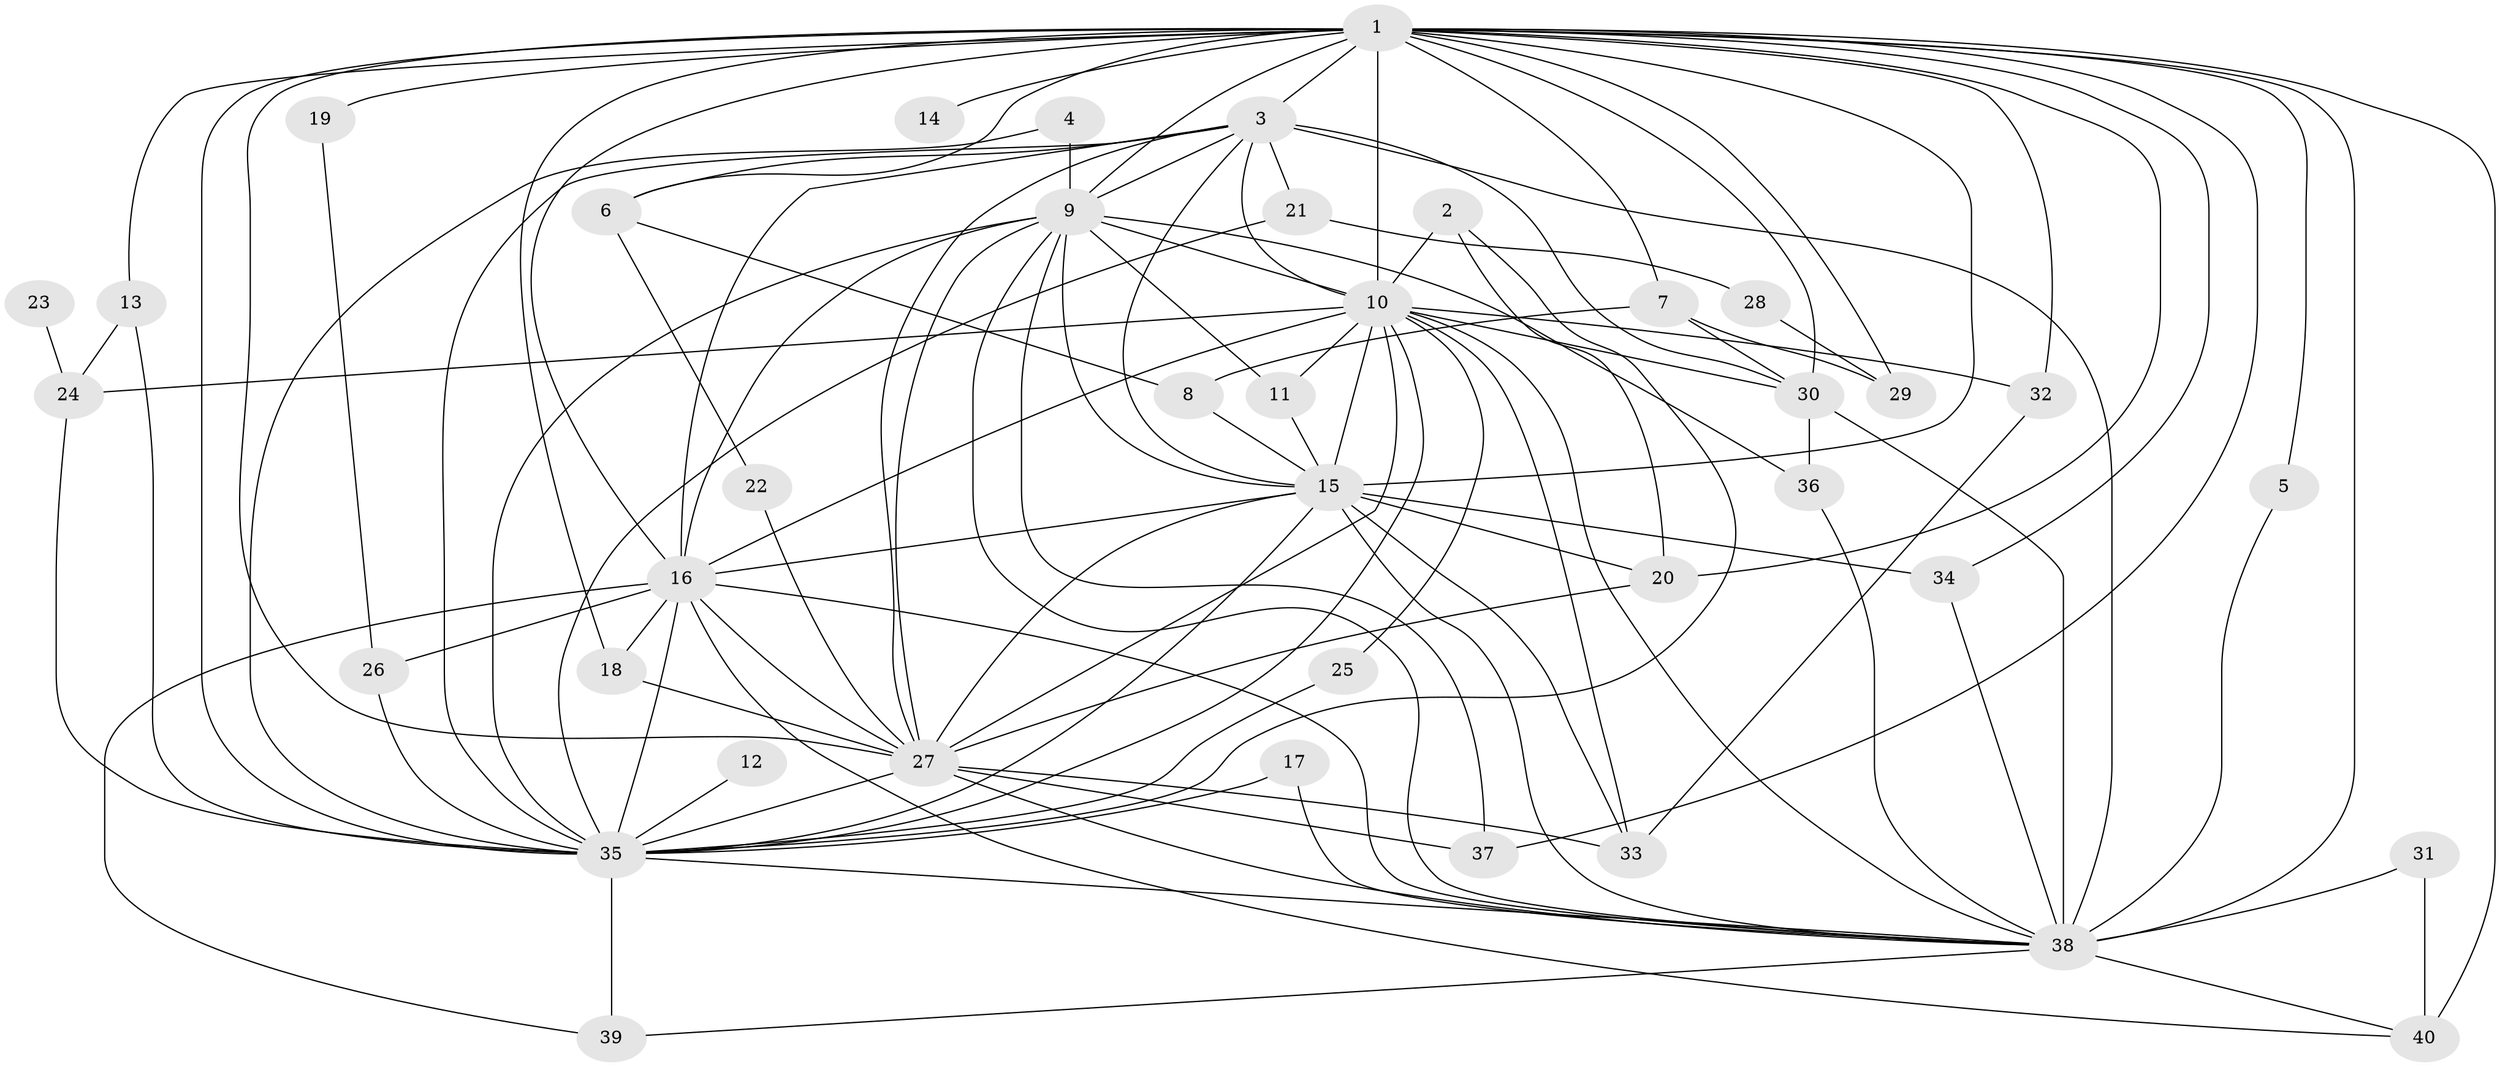 // original degree distribution, {36: 0.0125, 14: 0.0125, 19: 0.025, 15: 0.0125, 21: 0.0125, 11: 0.0125, 16: 0.025, 22: 0.0125, 5: 0.0375, 3: 0.15, 6: 0.0125, 2: 0.575, 4: 0.1}
// Generated by graph-tools (version 1.1) at 2025/01/03/09/25 03:01:16]
// undirected, 40 vertices, 110 edges
graph export_dot {
graph [start="1"]
  node [color=gray90,style=filled];
  1;
  2;
  3;
  4;
  5;
  6;
  7;
  8;
  9;
  10;
  11;
  12;
  13;
  14;
  15;
  16;
  17;
  18;
  19;
  20;
  21;
  22;
  23;
  24;
  25;
  26;
  27;
  28;
  29;
  30;
  31;
  32;
  33;
  34;
  35;
  36;
  37;
  38;
  39;
  40;
  1 -- 3 [weight=3.0];
  1 -- 5 [weight=1.0];
  1 -- 6 [weight=1.0];
  1 -- 7 [weight=1.0];
  1 -- 9 [weight=2.0];
  1 -- 10 [weight=3.0];
  1 -- 13 [weight=1.0];
  1 -- 14 [weight=1.0];
  1 -- 15 [weight=3.0];
  1 -- 16 [weight=4.0];
  1 -- 18 [weight=1.0];
  1 -- 19 [weight=2.0];
  1 -- 20 [weight=1.0];
  1 -- 27 [weight=2.0];
  1 -- 29 [weight=2.0];
  1 -- 30 [weight=1.0];
  1 -- 32 [weight=2.0];
  1 -- 34 [weight=1.0];
  1 -- 35 [weight=3.0];
  1 -- 37 [weight=1.0];
  1 -- 38 [weight=4.0];
  1 -- 40 [weight=2.0];
  2 -- 10 [weight=1.0];
  2 -- 20 [weight=1.0];
  2 -- 35 [weight=1.0];
  3 -- 6 [weight=1.0];
  3 -- 9 [weight=1.0];
  3 -- 10 [weight=1.0];
  3 -- 15 [weight=1.0];
  3 -- 16 [weight=1.0];
  3 -- 21 [weight=2.0];
  3 -- 27 [weight=1.0];
  3 -- 30 [weight=1.0];
  3 -- 35 [weight=1.0];
  3 -- 38 [weight=1.0];
  4 -- 9 [weight=1.0];
  4 -- 35 [weight=1.0];
  5 -- 38 [weight=1.0];
  6 -- 8 [weight=1.0];
  6 -- 22 [weight=1.0];
  7 -- 8 [weight=1.0];
  7 -- 29 [weight=1.0];
  7 -- 30 [weight=1.0];
  8 -- 15 [weight=1.0];
  9 -- 10 [weight=1.0];
  9 -- 11 [weight=2.0];
  9 -- 15 [weight=1.0];
  9 -- 16 [weight=1.0];
  9 -- 27 [weight=3.0];
  9 -- 35 [weight=1.0];
  9 -- 36 [weight=1.0];
  9 -- 37 [weight=1.0];
  9 -- 38 [weight=1.0];
  10 -- 11 [weight=1.0];
  10 -- 15 [weight=1.0];
  10 -- 16 [weight=1.0];
  10 -- 24 [weight=1.0];
  10 -- 25 [weight=1.0];
  10 -- 27 [weight=3.0];
  10 -- 30 [weight=1.0];
  10 -- 32 [weight=1.0];
  10 -- 33 [weight=1.0];
  10 -- 35 [weight=1.0];
  10 -- 38 [weight=1.0];
  11 -- 15 [weight=1.0];
  12 -- 35 [weight=1.0];
  13 -- 24 [weight=1.0];
  13 -- 35 [weight=1.0];
  15 -- 16 [weight=1.0];
  15 -- 20 [weight=1.0];
  15 -- 27 [weight=1.0];
  15 -- 33 [weight=1.0];
  15 -- 34 [weight=1.0];
  15 -- 35 [weight=1.0];
  15 -- 38 [weight=1.0];
  16 -- 18 [weight=1.0];
  16 -- 26 [weight=1.0];
  16 -- 27 [weight=2.0];
  16 -- 35 [weight=2.0];
  16 -- 38 [weight=1.0];
  16 -- 39 [weight=1.0];
  16 -- 40 [weight=1.0];
  17 -- 35 [weight=1.0];
  17 -- 38 [weight=1.0];
  18 -- 27 [weight=1.0];
  19 -- 26 [weight=1.0];
  20 -- 27 [weight=1.0];
  21 -- 28 [weight=1.0];
  21 -- 35 [weight=1.0];
  22 -- 27 [weight=1.0];
  23 -- 24 [weight=1.0];
  24 -- 35 [weight=1.0];
  25 -- 35 [weight=1.0];
  26 -- 35 [weight=1.0];
  27 -- 33 [weight=1.0];
  27 -- 35 [weight=1.0];
  27 -- 37 [weight=1.0];
  27 -- 38 [weight=1.0];
  28 -- 29 [weight=1.0];
  30 -- 36 [weight=1.0];
  30 -- 38 [weight=2.0];
  31 -- 38 [weight=2.0];
  31 -- 40 [weight=1.0];
  32 -- 33 [weight=1.0];
  34 -- 38 [weight=1.0];
  35 -- 38 [weight=1.0];
  35 -- 39 [weight=1.0];
  36 -- 38 [weight=1.0];
  38 -- 39 [weight=1.0];
  38 -- 40 [weight=1.0];
}
